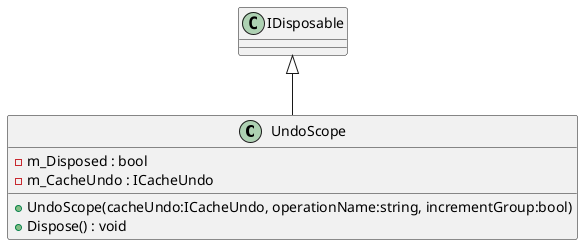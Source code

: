 @startuml
class UndoScope {
    - m_Disposed : bool
    - m_CacheUndo : ICacheUndo
    + UndoScope(cacheUndo:ICacheUndo, operationName:string, incrementGroup:bool)
    + Dispose() : void
}
IDisposable <|-- UndoScope
@enduml
